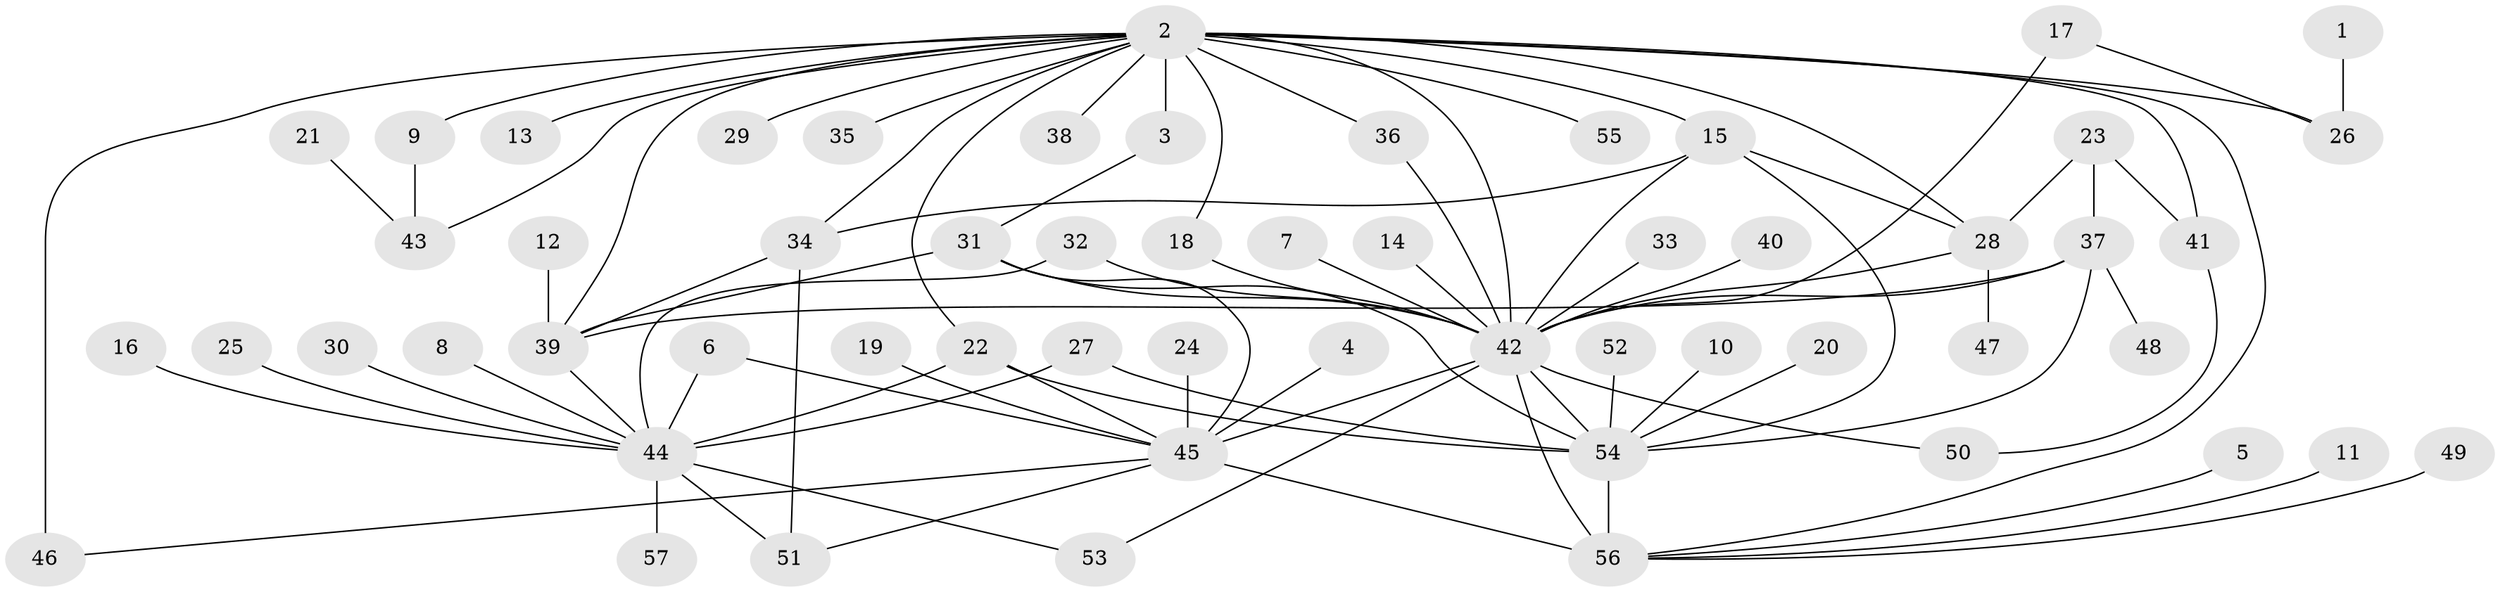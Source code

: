 // original degree distribution, {20: 0.008928571428571428, 7: 0.008928571428571428, 6: 0.03571428571428571, 1: 0.45535714285714285, 22: 0.008928571428571428, 11: 0.017857142857142856, 4: 0.05357142857142857, 5: 0.026785714285714284, 2: 0.21428571428571427, 8: 0.008928571428571428, 3: 0.15178571428571427, 12: 0.008928571428571428}
// Generated by graph-tools (version 1.1) at 2025/25/03/09/25 03:25:56]
// undirected, 57 vertices, 88 edges
graph export_dot {
graph [start="1"]
  node [color=gray90,style=filled];
  1;
  2;
  3;
  4;
  5;
  6;
  7;
  8;
  9;
  10;
  11;
  12;
  13;
  14;
  15;
  16;
  17;
  18;
  19;
  20;
  21;
  22;
  23;
  24;
  25;
  26;
  27;
  28;
  29;
  30;
  31;
  32;
  33;
  34;
  35;
  36;
  37;
  38;
  39;
  40;
  41;
  42;
  43;
  44;
  45;
  46;
  47;
  48;
  49;
  50;
  51;
  52;
  53;
  54;
  55;
  56;
  57;
  1 -- 26 [weight=1.0];
  2 -- 3 [weight=1.0];
  2 -- 9 [weight=1.0];
  2 -- 13 [weight=1.0];
  2 -- 15 [weight=1.0];
  2 -- 18 [weight=1.0];
  2 -- 22 [weight=1.0];
  2 -- 26 [weight=2.0];
  2 -- 28 [weight=1.0];
  2 -- 29 [weight=1.0];
  2 -- 34 [weight=1.0];
  2 -- 35 [weight=1.0];
  2 -- 36 [weight=1.0];
  2 -- 38 [weight=1.0];
  2 -- 39 [weight=1.0];
  2 -- 41 [weight=1.0];
  2 -- 42 [weight=2.0];
  2 -- 43 [weight=1.0];
  2 -- 46 [weight=2.0];
  2 -- 55 [weight=1.0];
  2 -- 56 [weight=1.0];
  3 -- 31 [weight=1.0];
  4 -- 45 [weight=1.0];
  5 -- 56 [weight=1.0];
  6 -- 44 [weight=1.0];
  6 -- 45 [weight=1.0];
  7 -- 42 [weight=1.0];
  8 -- 44 [weight=1.0];
  9 -- 43 [weight=1.0];
  10 -- 54 [weight=1.0];
  11 -- 56 [weight=1.0];
  12 -- 39 [weight=1.0];
  14 -- 42 [weight=1.0];
  15 -- 28 [weight=1.0];
  15 -- 34 [weight=1.0];
  15 -- 42 [weight=1.0];
  15 -- 54 [weight=1.0];
  16 -- 44 [weight=1.0];
  17 -- 26 [weight=1.0];
  17 -- 42 [weight=1.0];
  18 -- 42 [weight=1.0];
  19 -- 45 [weight=1.0];
  20 -- 54 [weight=1.0];
  21 -- 43 [weight=1.0];
  22 -- 44 [weight=2.0];
  22 -- 45 [weight=1.0];
  22 -- 54 [weight=1.0];
  23 -- 28 [weight=1.0];
  23 -- 37 [weight=1.0];
  23 -- 41 [weight=1.0];
  24 -- 45 [weight=1.0];
  25 -- 44 [weight=1.0];
  27 -- 44 [weight=1.0];
  27 -- 54 [weight=1.0];
  28 -- 42 [weight=1.0];
  28 -- 47 [weight=1.0];
  30 -- 44 [weight=1.0];
  31 -- 39 [weight=1.0];
  31 -- 42 [weight=1.0];
  31 -- 45 [weight=1.0];
  31 -- 54 [weight=1.0];
  32 -- 42 [weight=1.0];
  32 -- 44 [weight=1.0];
  33 -- 42 [weight=1.0];
  34 -- 39 [weight=1.0];
  34 -- 51 [weight=1.0];
  36 -- 42 [weight=1.0];
  37 -- 39 [weight=1.0];
  37 -- 42 [weight=1.0];
  37 -- 48 [weight=1.0];
  37 -- 54 [weight=1.0];
  39 -- 44 [weight=1.0];
  40 -- 42 [weight=1.0];
  41 -- 50 [weight=1.0];
  42 -- 45 [weight=1.0];
  42 -- 50 [weight=1.0];
  42 -- 53 [weight=1.0];
  42 -- 54 [weight=2.0];
  42 -- 56 [weight=2.0];
  44 -- 51 [weight=1.0];
  44 -- 53 [weight=1.0];
  44 -- 57 [weight=1.0];
  45 -- 46 [weight=1.0];
  45 -- 51 [weight=1.0];
  45 -- 56 [weight=2.0];
  49 -- 56 [weight=1.0];
  52 -- 54 [weight=1.0];
  54 -- 56 [weight=1.0];
}
